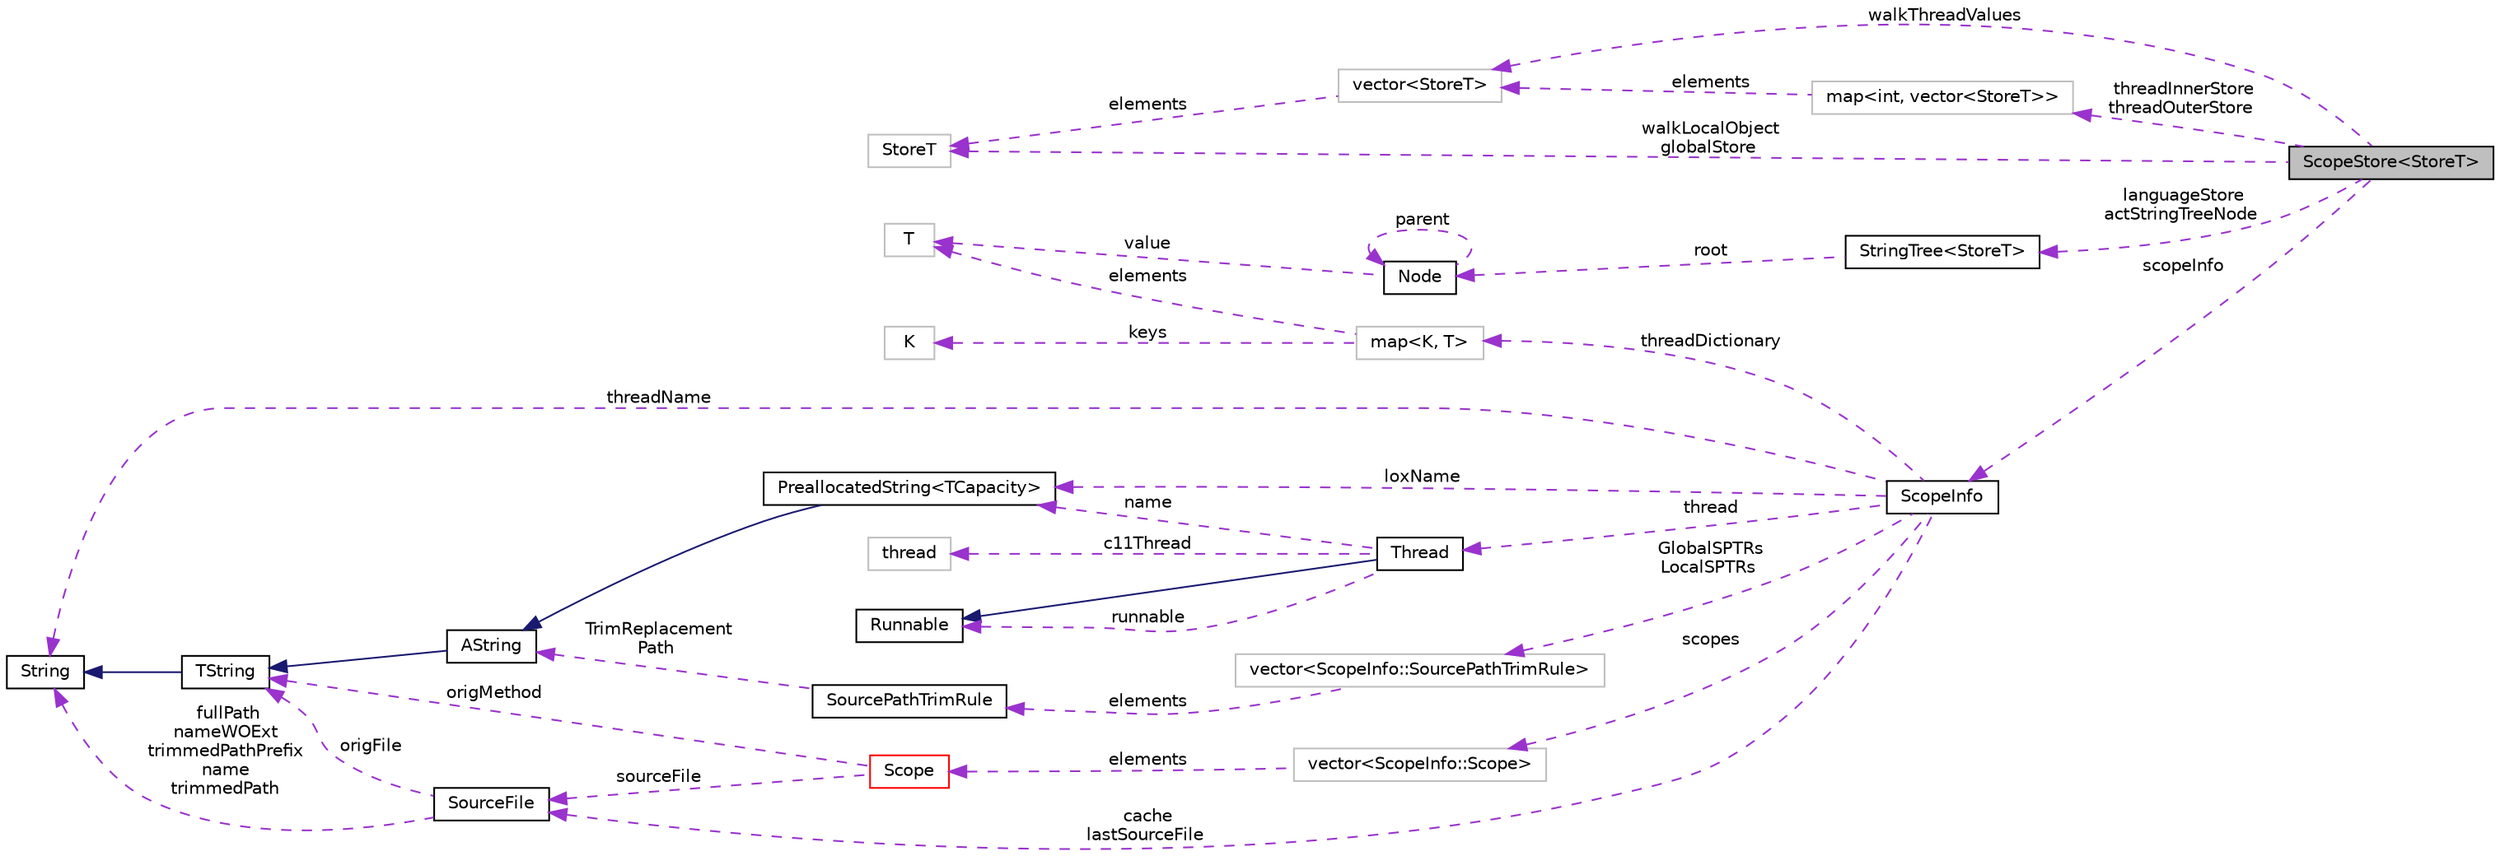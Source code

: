 digraph "ScopeStore&lt;StoreT&gt;"
{
  edge [fontname="Helvetica",fontsize="10",labelfontname="Helvetica",labelfontsize="10"];
  node [fontname="Helvetica",fontsize="10",shape=record];
  rankdir="LR";
  Node2 [label="map\<int, vector\<StoreT\>\>",height=0.2,width=0.4,color="grey75", fillcolor="white", style="filled"];
  Node3 [label="vector\<StoreT\>",height=0.2,width=0.4,color="grey75", fillcolor="white", style="filled"];
  Node6 [label="map\<K, T\>",height=0.2,width=0.4,color="grey75", fillcolor="white", style="filled",tooltip="STL class. "];
  Node12 [label="vector\<ScopeInfo::Scope\>",height=0.2,width=0.4,color="grey75", fillcolor="white", style="filled"];
  Node15 [label="vector\<ScopeInfo::SourcePathTrimRule\>",height=0.2,width=0.4,color="grey75", fillcolor="white", style="filled"];
  Node1 [label="ScopeStore\<StoreT\>",height=0.2,width=0.4,color="black", fillcolor="grey75", style="filled", fontcolor="black"];
  Node23 [label="StringTree\<StoreT\>",height=0.2,width=0.4,color="black", fillcolor="white", style="filled",URL="$classaworx_1_1lib_1_1util_1_1StringTree.html"];
  Node18 [label="PreallocatedString\<TCapacity\>",height=0.2,width=0.4,color="black", fillcolor="white", style="filled",URL="$classaworx_1_1lib_1_1strings_1_1PreallocatedString.html"];
  Node2 -> Node1 [dir="back",color="darkorchid3",fontsize="10",style="dashed",label=" threadInnerStore\nthreadOuterStore" ,fontname="Helvetica"];
  Node3 -> Node1 [dir="back",color="darkorchid3",fontsize="10",style="dashed",label=" walkThreadValues" ,fontname="Helvetica"];
  Node3 -> Node2 [dir="back",color="darkorchid3",fontsize="10",style="dashed",label=" elements" ,fontname="Helvetica"];
  Node4 -> Node1 [dir="back",color="darkorchid3",fontsize="10",style="dashed",label=" walkLocalObject\nglobalStore" ,fontname="Helvetica"];
  Node4 -> Node3 [dir="back",color="darkorchid3",fontsize="10",style="dashed",label=" elements" ,fontname="Helvetica"];
  Node5 -> Node1 [dir="back",color="darkorchid3",fontsize="10",style="dashed",label=" scopeInfo" ,fontname="Helvetica"];
  Node6 -> Node5 [dir="back",color="darkorchid3",fontsize="10",style="dashed",label=" threadDictionary" ,fontname="Helvetica"];
  Node7 -> Node6 [dir="back",color="darkorchid3",fontsize="10",style="dashed",label=" keys" ,fontname="Helvetica"];
  Node8 -> Node6 [dir="back",color="darkorchid3",fontsize="10",style="dashed",label=" elements" ,fontname="Helvetica"];
  Node8 -> Node24 [dir="back",color="darkorchid3",fontsize="10",style="dashed",label=" value" ,fontname="Helvetica"];
  Node9 -> Node5 [dir="back",color="darkorchid3",fontsize="10",style="dashed",label=" threadName" ,fontname="Helvetica"];
  Node9 -> Node10 [dir="back",color="darkorchid3",fontsize="10",style="dashed",label=" fullPath\nnameWOExt\ntrimmedPathPrefix\nname\ntrimmedPath" ,fontname="Helvetica"];
  Node9 -> Node11 [dir="back",color="midnightblue",fontsize="10",style="solid",fontname="Helvetica"];
  Node10 -> Node5 [dir="back",color="darkorchid3",fontsize="10",style="dashed",label=" cache\nlastSourceFile" ,fontname="Helvetica"];
  Node10 -> Node13 [dir="back",color="darkorchid3",fontsize="10",style="dashed",label=" sourceFile" ,fontname="Helvetica"];
  Node11 -> Node10 [dir="back",color="darkorchid3",fontsize="10",style="dashed",label=" origFile" ,fontname="Helvetica"];
  Node11 -> Node13 [dir="back",color="darkorchid3",fontsize="10",style="dashed",label=" origMethod" ,fontname="Helvetica"];
  Node11 -> Node17 [dir="back",color="midnightblue",fontsize="10",style="solid",fontname="Helvetica"];
  Node12 -> Node5 [dir="back",color="darkorchid3",fontsize="10",style="dashed",label=" scopes" ,fontname="Helvetica"];
  Node13 -> Node12 [dir="back",color="darkorchid3",fontsize="10",style="dashed",label=" elements" ,fontname="Helvetica"];
  Node15 -> Node5 [dir="back",color="darkorchid3",fontsize="10",style="dashed",label=" GlobalSPTRs\nLocalSPTRs" ,fontname="Helvetica"];
  Node16 -> Node15 [dir="back",color="darkorchid3",fontsize="10",style="dashed",label=" elements" ,fontname="Helvetica"];
  Node17 -> Node16 [dir="back",color="darkorchid3",fontsize="10",style="dashed",label=" TrimReplacement\nPath" ,fontname="Helvetica"];
  Node17 -> Node18 [dir="back",color="midnightblue",fontsize="10",style="solid",fontname="Helvetica"];
  Node18 -> Node5 [dir="back",color="darkorchid3",fontsize="10",style="dashed",label=" loxName" ,fontname="Helvetica"];
  Node18 -> Node19 [dir="back",color="darkorchid3",fontsize="10",style="dashed",label=" name" ,fontname="Helvetica"];
  Node19 -> Node5 [dir="back",color="darkorchid3",fontsize="10",style="dashed",label=" thread" ,fontname="Helvetica"];
  Node20 -> Node19 [dir="back",color="midnightblue",fontsize="10",style="solid",fontname="Helvetica"];
  Node20 -> Node19 [dir="back",color="darkorchid3",fontsize="10",style="dashed",label=" runnable" ,fontname="Helvetica"];
  Node22 -> Node19 [dir="back",color="darkorchid3",fontsize="10",style="dashed",label=" c11Thread" ,fontname="Helvetica"];
  Node23 -> Node1 [dir="back",color="darkorchid3",fontsize="10",style="dashed",label=" languageStore\nactStringTreeNode" ,fontname="Helvetica"];
  Node24 -> Node23 [dir="back",color="darkorchid3",fontsize="10",style="dashed",label=" root" ,fontname="Helvetica"];
  Node24 -> Node24 [dir="back",color="darkorchid3",fontsize="10",style="dashed",label=" parent" ,fontname="Helvetica"];
  Node4 [label="StoreT",height=0.2,width=0.4,color="grey75", fillcolor="white", style="filled"];
  Node5 [label="ScopeInfo",height=0.2,width=0.4,color="black", fillcolor="white", style="filled",URL="$classaworx_1_1lox_1_1core_1_1ScopeInfo.html"];
  Node7 [label="K",height=0.2,width=0.4,color="grey75", fillcolor="white", style="filled"];
  Node8 [label="T",height=0.2,width=0.4,color="grey75", fillcolor="white", style="filled"];
  Node9 [label="String",height=0.2,width=0.4,color="black", fillcolor="white", style="filled",URL="$classaworx_1_1lib_1_1strings_1_1String.html"];
  Node10 [label="SourceFile",height=0.2,width=0.4,color="black", fillcolor="white", style="filled",URL="$structaworx_1_1lox_1_1core_1_1ScopeInfo_1_1SourceFile.html"];
  Node11 [label="TString",height=0.2,width=0.4,color="black", fillcolor="white", style="filled",URL="$classaworx_1_1lib_1_1strings_1_1TString.html"];
  Node13 [label="Scope",height=0.2,width=0.4,color="red", fillcolor="white", style="filled",URL="$structaworx_1_1lox_1_1core_1_1ScopeInfo_1_1Scope.html"];
  Node16 [label="SourcePathTrimRule",height=0.2,width=0.4,color="black", fillcolor="white", style="filled",URL="$structaworx_1_1lox_1_1core_1_1ScopeInfo_1_1SourcePathTrimRule.html"];
  Node17 [label="AString",height=0.2,width=0.4,color="black", fillcolor="white", style="filled",URL="$classaworx_1_1lib_1_1strings_1_1AString.html"];
  Node19 [label="Thread",height=0.2,width=0.4,color="black", fillcolor="white", style="filled",URL="$classaworx_1_1lib_1_1threads_1_1Thread.html"];
  Node20 [label="Runnable",height=0.2,width=0.4,color="black", fillcolor="white", style="filled",URL="$classaworx_1_1lib_1_1threads_1_1Runnable.html"];
  Node22 [label="thread",height=0.2,width=0.4,color="grey75", fillcolor="white", style="filled",tooltip="STL class. "];
  Node24 [label="Node",height=0.2,width=0.4,color="black", fillcolor="white", style="filled",URL="$structaworx_1_1lib_1_1util_1_1StringTree_1_1Node.html"];
}

